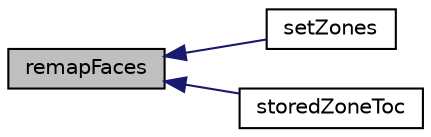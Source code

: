 digraph "remapFaces"
{
  bgcolor="transparent";
  edge [fontname="Helvetica",fontsize="10",labelfontname="Helvetica",labelfontsize="10"];
  node [fontname="Helvetica",fontsize="10",shape=record];
  rankdir="LR";
  Node1 [label="remapFaces",height=0.2,width=0.4,color="black", fillcolor="grey75", style="filled", fontcolor="black"];
  Node1 -> Node2 [dir="back",color="midnightblue",fontsize="10",style="solid",fontname="Helvetica"];
  Node2 [label="setZones",height=0.2,width=0.4,color="black",URL="$a02857.html#a4eb35932203e466dc21e82a280c9689d",tooltip="Set zone ids and zones with default names. "];
  Node1 -> Node3 [dir="back",color="midnightblue",fontsize="10",style="solid",fontname="Helvetica"];
  Node3 [label="storedZoneToc",height=0.2,width=0.4,color="black",URL="$a02857.html#a0167e384c290281700ec458432155ebf",tooltip="Return non-const access to the zone table-of-contents. "];
}
